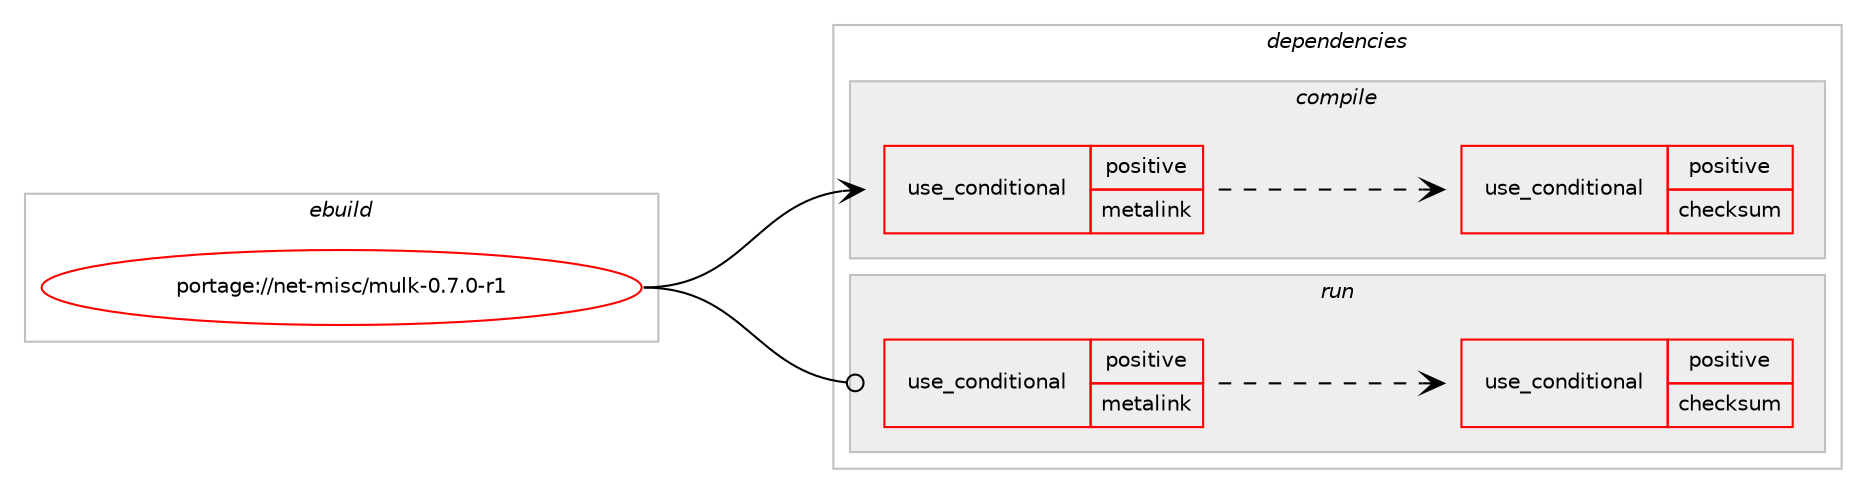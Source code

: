 digraph prolog {

# *************
# Graph options
# *************

newrank=true;
concentrate=true;
compound=true;
graph [rankdir=LR,fontname=Helvetica,fontsize=10,ranksep=1.5];#, ranksep=2.5, nodesep=0.2];
edge  [arrowhead=vee];
node  [fontname=Helvetica,fontsize=10];

# **********
# The ebuild
# **********

subgraph cluster_leftcol {
color=gray;
rank=same;
label=<<i>ebuild</i>>;
id [label="portage://net-misc/mulk-0.7.0-r1", color=red, width=4, href="../net-misc/mulk-0.7.0-r1.svg"];
}

# ****************
# The dependencies
# ****************

subgraph cluster_midcol {
color=gray;
label=<<i>dependencies</i>>;
subgraph cluster_compile {
fillcolor="#eeeeee";
style=filled;
label=<<i>compile</i>>;
subgraph cond223 {
dependency318 [label=<<TABLE BORDER="0" CELLBORDER="1" CELLSPACING="0" CELLPADDING="4"><TR><TD ROWSPAN="3" CELLPADDING="10">use_conditional</TD></TR><TR><TD>positive</TD></TR><TR><TD>metalink</TD></TR></TABLE>>, shape=none, color=red];
# *** BEGIN UNKNOWN DEPENDENCY TYPE (TODO) ***
# dependency318 -> package_dependency(portage://net-misc/mulk-0.7.0-r1,install,no,media-libs,libmetalink,none,[,,],[],[])
# *** END UNKNOWN DEPENDENCY TYPE (TODO) ***

subgraph cond224 {
dependency319 [label=<<TABLE BORDER="0" CELLBORDER="1" CELLSPACING="0" CELLPADDING="4"><TR><TD ROWSPAN="3" CELLPADDING="10">use_conditional</TD></TR><TR><TD>positive</TD></TR><TR><TD>checksum</TD></TR></TABLE>>, shape=none, color=red];
# *** BEGIN UNKNOWN DEPENDENCY TYPE (TODO) ***
# dependency319 -> package_dependency(portage://net-misc/mulk-0.7.0-r1,install,no,dev-libs,openssl,none,[,,],any_same_slot,[])
# *** END UNKNOWN DEPENDENCY TYPE (TODO) ***

}
dependency318:e -> dependency319:w [weight=20,style="dashed",arrowhead="vee"];
}
id:e -> dependency318:w [weight=20,style="solid",arrowhead="vee"];
# *** BEGIN UNKNOWN DEPENDENCY TYPE (TODO) ***
# id -> package_dependency(portage://net-misc/mulk-0.7.0-r1,install,no,app-text,htmltidy,none,[,,],[],[])
# *** END UNKNOWN DEPENDENCY TYPE (TODO) ***

# *** BEGIN UNKNOWN DEPENDENCY TYPE (TODO) ***
# id -> package_dependency(portage://net-misc/mulk-0.7.0-r1,install,no,dev-libs,uriparser,none,[,,],[],[])
# *** END UNKNOWN DEPENDENCY TYPE (TODO) ***

# *** BEGIN UNKNOWN DEPENDENCY TYPE (TODO) ***
# id -> package_dependency(portage://net-misc/mulk-0.7.0-r1,install,no,net-misc,curl,none,[,,],[],[])
# *** END UNKNOWN DEPENDENCY TYPE (TODO) ***

# *** BEGIN UNKNOWN DEPENDENCY TYPE (TODO) ***
# id -> package_dependency(portage://net-misc/mulk-0.7.0-r1,install,no,sys-devel,gettext,none,[,,],[],[])
# *** END UNKNOWN DEPENDENCY TYPE (TODO) ***

# *** BEGIN UNKNOWN DEPENDENCY TYPE (TODO) ***
# id -> package_dependency(portage://net-misc/mulk-0.7.0-r1,install,no,virtual,libiconv,none,[,,],[],[])
# *** END UNKNOWN DEPENDENCY TYPE (TODO) ***

# *** BEGIN UNKNOWN DEPENDENCY TYPE (TODO) ***
# id -> package_dependency(portage://net-misc/mulk-0.7.0-r1,install,no,virtual,libintl,none,[,,],[],[])
# *** END UNKNOWN DEPENDENCY TYPE (TODO) ***

}
subgraph cluster_compileandrun {
fillcolor="#eeeeee";
style=filled;
label=<<i>compile and run</i>>;
}
subgraph cluster_run {
fillcolor="#eeeeee";
style=filled;
label=<<i>run</i>>;
subgraph cond225 {
dependency320 [label=<<TABLE BORDER="0" CELLBORDER="1" CELLSPACING="0" CELLPADDING="4"><TR><TD ROWSPAN="3" CELLPADDING="10">use_conditional</TD></TR><TR><TD>positive</TD></TR><TR><TD>metalink</TD></TR></TABLE>>, shape=none, color=red];
# *** BEGIN UNKNOWN DEPENDENCY TYPE (TODO) ***
# dependency320 -> package_dependency(portage://net-misc/mulk-0.7.0-r1,run,no,media-libs,libmetalink,none,[,,],[],[])
# *** END UNKNOWN DEPENDENCY TYPE (TODO) ***

subgraph cond226 {
dependency321 [label=<<TABLE BORDER="0" CELLBORDER="1" CELLSPACING="0" CELLPADDING="4"><TR><TD ROWSPAN="3" CELLPADDING="10">use_conditional</TD></TR><TR><TD>positive</TD></TR><TR><TD>checksum</TD></TR></TABLE>>, shape=none, color=red];
# *** BEGIN UNKNOWN DEPENDENCY TYPE (TODO) ***
# dependency321 -> package_dependency(portage://net-misc/mulk-0.7.0-r1,run,no,dev-libs,openssl,none,[,,],any_same_slot,[])
# *** END UNKNOWN DEPENDENCY TYPE (TODO) ***

}
dependency320:e -> dependency321:w [weight=20,style="dashed",arrowhead="vee"];
}
id:e -> dependency320:w [weight=20,style="solid",arrowhead="odot"];
# *** BEGIN UNKNOWN DEPENDENCY TYPE (TODO) ***
# id -> package_dependency(portage://net-misc/mulk-0.7.0-r1,run,no,app-text,htmltidy,none,[,,],[],[])
# *** END UNKNOWN DEPENDENCY TYPE (TODO) ***

# *** BEGIN UNKNOWN DEPENDENCY TYPE (TODO) ***
# id -> package_dependency(portage://net-misc/mulk-0.7.0-r1,run,no,dev-libs,uriparser,none,[,,],[],[])
# *** END UNKNOWN DEPENDENCY TYPE (TODO) ***

# *** BEGIN UNKNOWN DEPENDENCY TYPE (TODO) ***
# id -> package_dependency(portage://net-misc/mulk-0.7.0-r1,run,no,net-misc,curl,none,[,,],[],[])
# *** END UNKNOWN DEPENDENCY TYPE (TODO) ***

# *** BEGIN UNKNOWN DEPENDENCY TYPE (TODO) ***
# id -> package_dependency(portage://net-misc/mulk-0.7.0-r1,run,no,sys-devel,gettext,none,[,,],[],[])
# *** END UNKNOWN DEPENDENCY TYPE (TODO) ***

# *** BEGIN UNKNOWN DEPENDENCY TYPE (TODO) ***
# id -> package_dependency(portage://net-misc/mulk-0.7.0-r1,run,no,virtual,libiconv,none,[,,],[],[])
# *** END UNKNOWN DEPENDENCY TYPE (TODO) ***

# *** BEGIN UNKNOWN DEPENDENCY TYPE (TODO) ***
# id -> package_dependency(portage://net-misc/mulk-0.7.0-r1,run,no,virtual,libintl,none,[,,],[],[])
# *** END UNKNOWN DEPENDENCY TYPE (TODO) ***

}
}

# **************
# The candidates
# **************

subgraph cluster_choices {
rank=same;
color=gray;
label=<<i>candidates</i>>;

}

}
